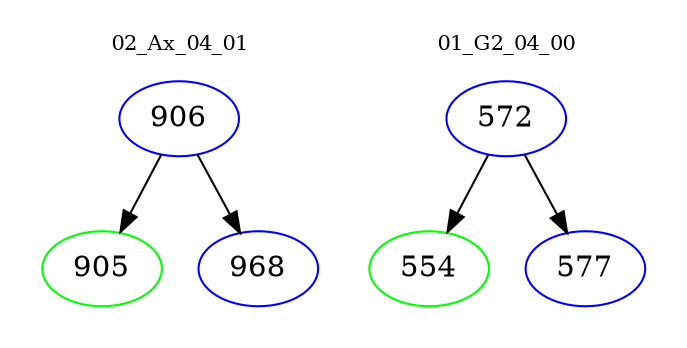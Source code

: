 digraph{
subgraph cluster_0 {
color = white
label = "02_Ax_04_01";
fontsize=10;
T0_906 [label="906", color="blue"]
T0_906 -> T0_905 [color="black"]
T0_905 [label="905", color="green"]
T0_906 -> T0_968 [color="black"]
T0_968 [label="968", color="blue"]
}
subgraph cluster_1 {
color = white
label = "01_G2_04_00";
fontsize=10;
T1_572 [label="572", color="blue"]
T1_572 -> T1_554 [color="black"]
T1_554 [label="554", color="green"]
T1_572 -> T1_577 [color="black"]
T1_577 [label="577", color="blue"]
}
}
